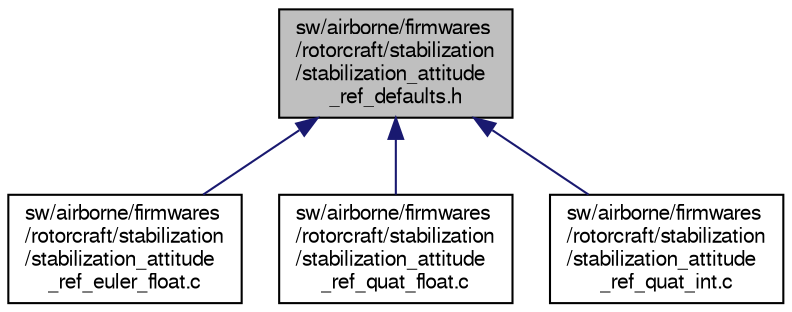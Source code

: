 digraph "sw/airborne/firmwares/rotorcraft/stabilization/stabilization_attitude_ref_defaults.h"
{
  edge [fontname="FreeSans",fontsize="10",labelfontname="FreeSans",labelfontsize="10"];
  node [fontname="FreeSans",fontsize="10",shape=record];
  Node1 [label="sw/airborne/firmwares\l/rotorcraft/stabilization\l/stabilization_attitude\l_ref_defaults.h",height=0.2,width=0.4,color="black", fillcolor="grey75", style="filled", fontcolor="black"];
  Node1 -> Node2 [dir="back",color="midnightblue",fontsize="10",style="solid",fontname="FreeSans"];
  Node2 [label="sw/airborne/firmwares\l/rotorcraft/stabilization\l/stabilization_attitude\l_ref_euler_float.c",height=0.2,width=0.4,color="black", fillcolor="white", style="filled",URL="$stabilization__attitude__ref__euler__float_8c.html",tooltip="Rotorcraft attitude reference generation in euler float version. "];
  Node1 -> Node3 [dir="back",color="midnightblue",fontsize="10",style="solid",fontname="FreeSans"];
  Node3 [label="sw/airborne/firmwares\l/rotorcraft/stabilization\l/stabilization_attitude\l_ref_quat_float.c",height=0.2,width=0.4,color="black", fillcolor="white", style="filled",URL="$stabilization__attitude__ref__quat__float_8c.html",tooltip="Rotorcraft attitude reference generation. "];
  Node1 -> Node4 [dir="back",color="midnightblue",fontsize="10",style="solid",fontname="FreeSans"];
  Node4 [label="sw/airborne/firmwares\l/rotorcraft/stabilization\l/stabilization_attitude\l_ref_quat_int.c",height=0.2,width=0.4,color="black", fillcolor="white", style="filled",URL="$stabilization__attitude__ref__quat__int_8c.html",tooltip="Rotorcraft attitude reference generation. "];
}
